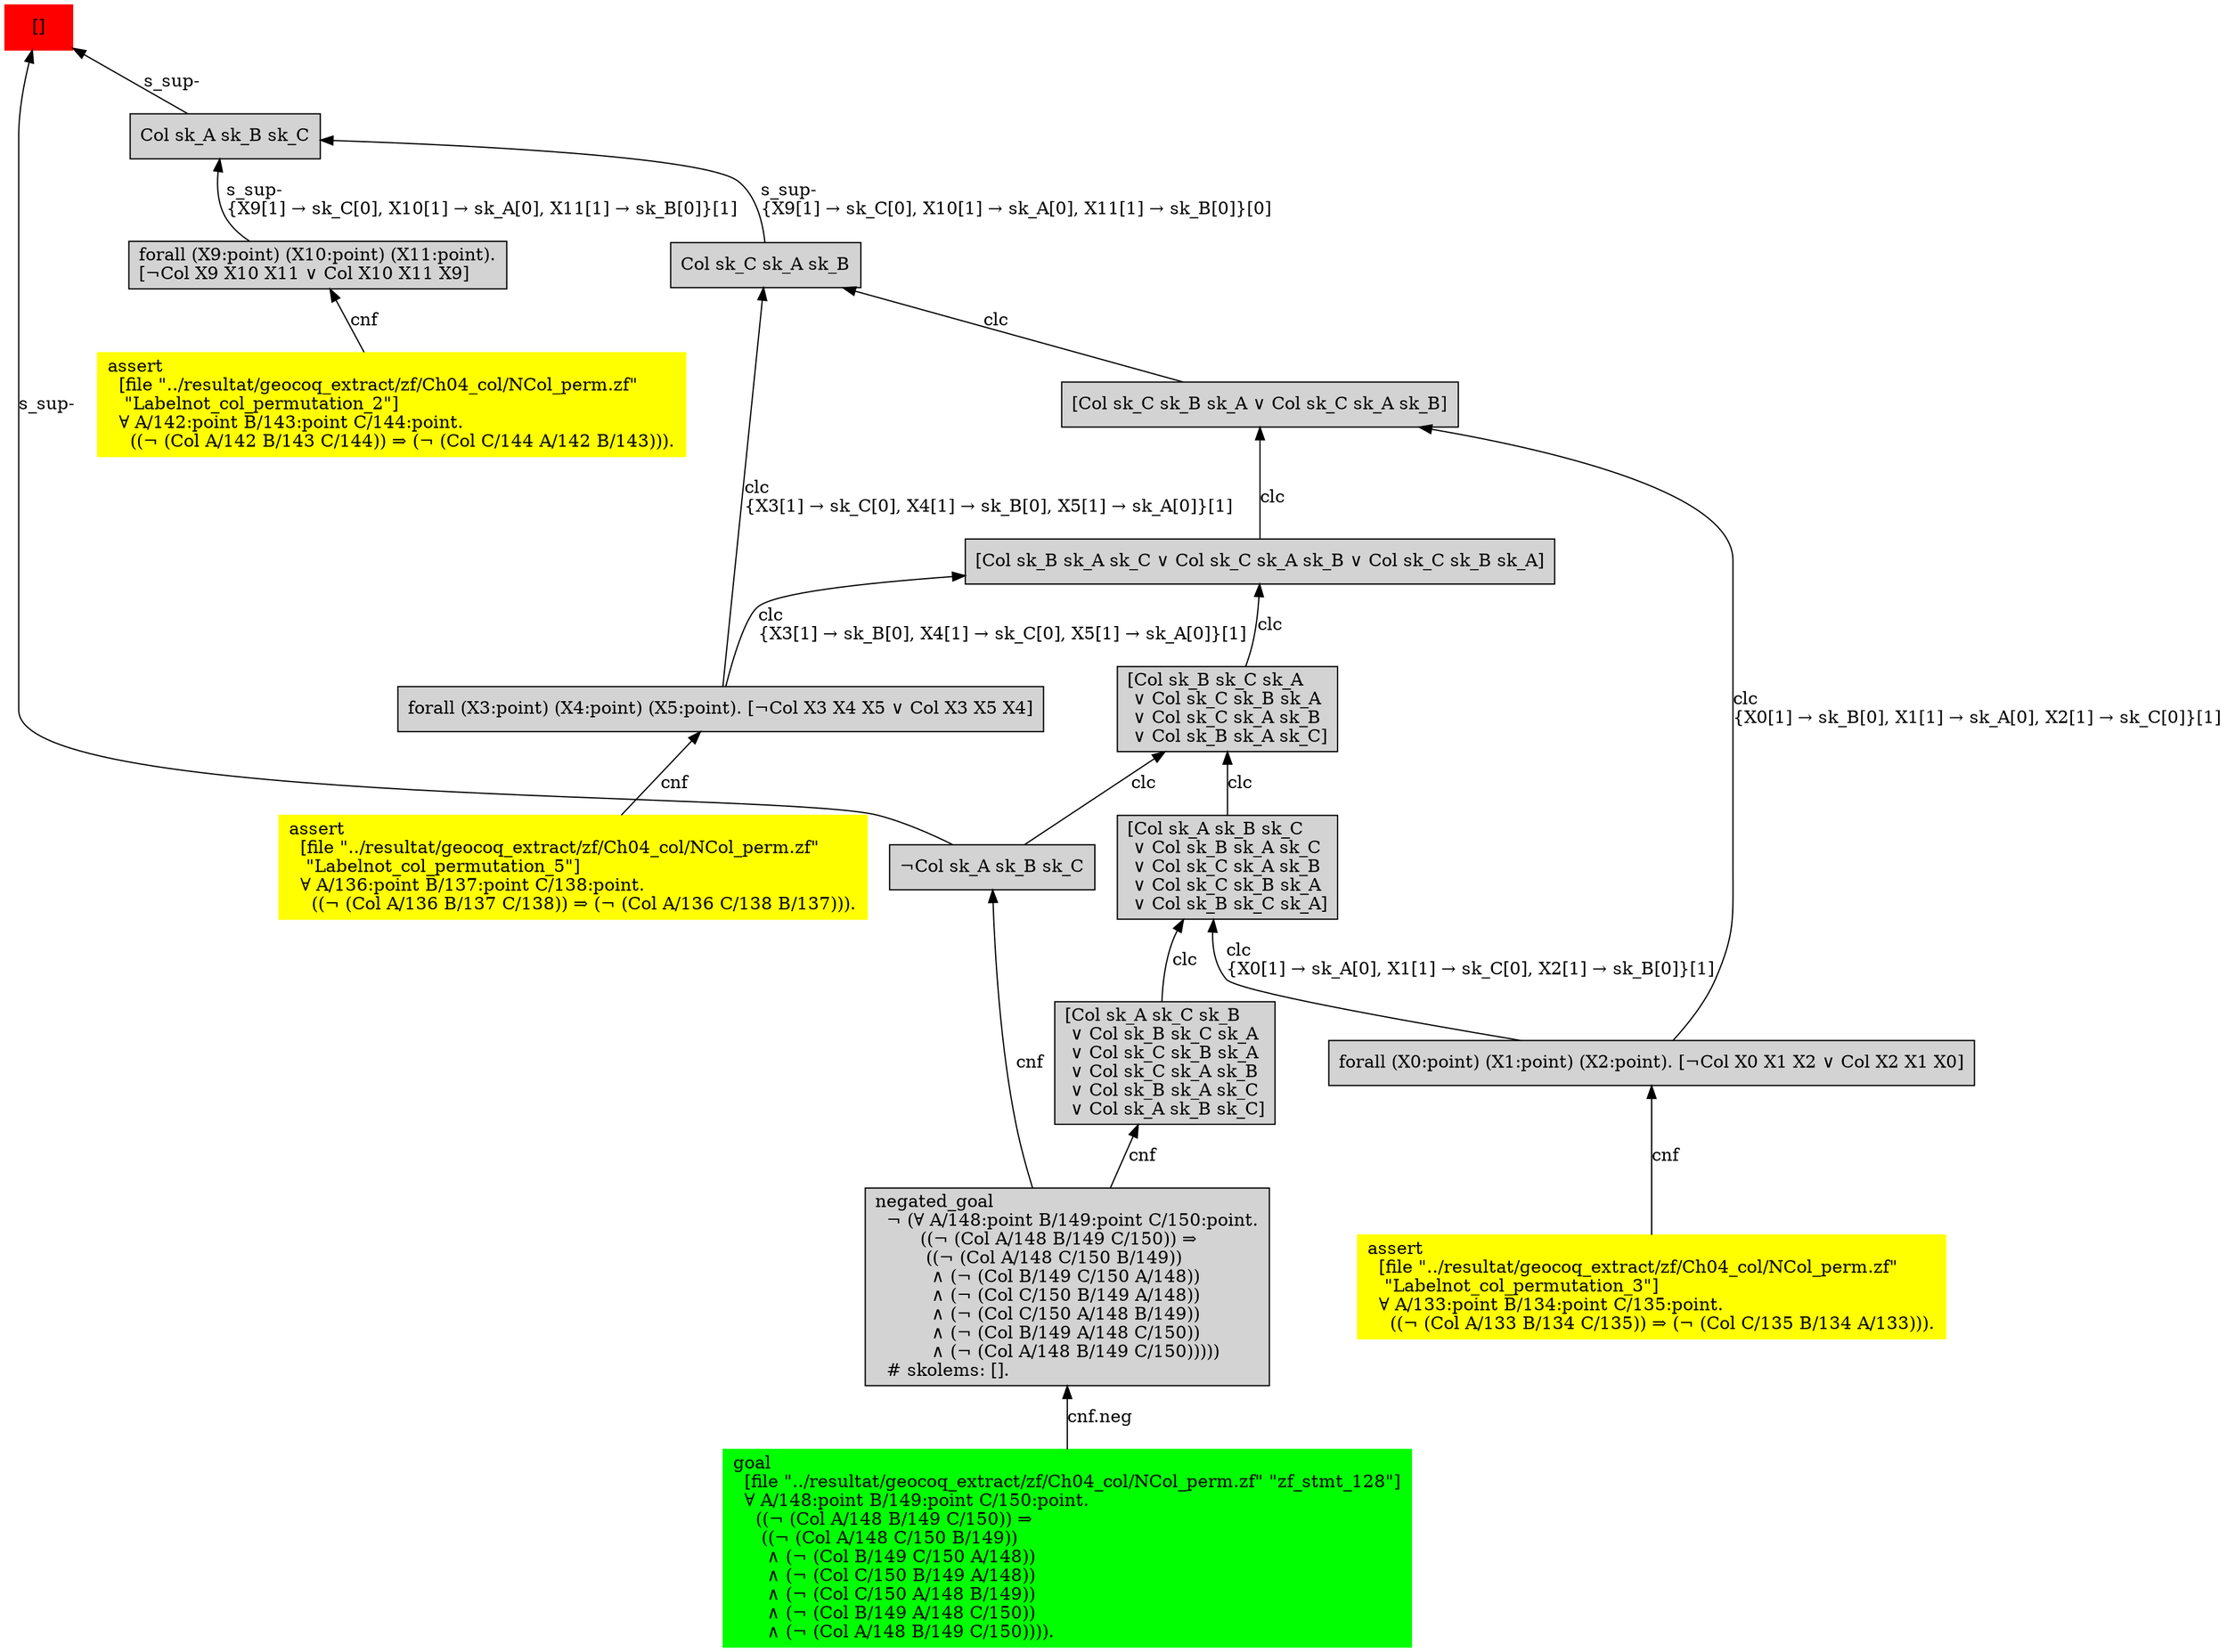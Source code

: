 digraph "unsat_graph" {
  vertex_0 [color=red, label="[]", shape=box, style=filled];
  vertex_0 -> vertex_1 [label="s_sup-\l", dir="back"];
  vertex_1 [shape=box, label="¬Col sk_A sk_B sk_C\l", style=filled];
  vertex_1 -> vertex_2 [label="cnf", dir="back"];
  vertex_2 [shape=box, label="negated_goal\l  ¬ (∀ A/148:point B/149:point C/150:point.\l        ((¬ (Col A/148 B/149 C/150)) ⇒\l         ((¬ (Col A/148 C/150 B/149))\l          ∧ (¬ (Col B/149 C/150 A/148))\l          ∧ (¬ (Col C/150 B/149 A/148))\l          ∧ (¬ (Col C/150 A/148 B/149))\l          ∧ (¬ (Col B/149 A/148 C/150))\l          ∧ (¬ (Col A/148 B/149 C/150)))))\l  # skolems: [].\l", style=filled];
  vertex_2 -> vertex_3 [label="cnf.neg", dir="back"];
  vertex_3 [color=green, shape=box, label="goal\l  [file \"../resultat/geocoq_extract/zf/Ch04_col/NCol_perm.zf\" \"zf_stmt_128\"]\l  ∀ A/148:point B/149:point C/150:point.\l    ((¬ (Col A/148 B/149 C/150)) ⇒\l     ((¬ (Col A/148 C/150 B/149))\l      ∧ (¬ (Col B/149 C/150 A/148))\l      ∧ (¬ (Col C/150 B/149 A/148))\l      ∧ (¬ (Col C/150 A/148 B/149))\l      ∧ (¬ (Col B/149 A/148 C/150))\l      ∧ (¬ (Col A/148 B/149 C/150)))).\l", style=filled];
  vertex_0 -> vertex_4 [label="s_sup-\l", dir="back"];
  vertex_4 [shape=box, label="Col sk_A sk_B sk_C\l", style=filled];
  vertex_4 -> vertex_5 [label="s_sup-\l\{X9[1] → sk_C[0], X10[1] → sk_A[0], X11[1] → sk_B[0]\}[1]\l", dir="back"];
  vertex_5 [shape=box, label="forall (X9:point) (X10:point) (X11:point).\l[¬Col X9 X10 X11 ∨ Col X10 X11 X9]\l", style=filled];
  vertex_5 -> vertex_6 [label="cnf", dir="back"];
  vertex_6 [color=yellow, shape=box, label="assert\l  [file \"../resultat/geocoq_extract/zf/Ch04_col/NCol_perm.zf\" \l   \"Labelnot_col_permutation_2\"]\l  ∀ A/142:point B/143:point C/144:point.\l    ((¬ (Col A/142 B/143 C/144)) ⇒ (¬ (Col C/144 A/142 B/143))).\l", style=filled];
  vertex_4 -> vertex_7 [label="s_sup-\l\{X9[1] → sk_C[0], X10[1] → sk_A[0], X11[1] → sk_B[0]\}[0]\l", dir="back"];
  vertex_7 [shape=box, label="Col sk_C sk_A sk_B\l", style=filled];
  vertex_7 -> vertex_8 [label="clc\l\{X3[1] → sk_C[0], X4[1] → sk_B[0], X5[1] → sk_A[0]\}[1]\l", dir="back"];
  vertex_8 [shape=box, label="forall (X3:point) (X4:point) (X5:point). [¬Col X3 X4 X5 ∨ Col X3 X5 X4]\l", style=filled];
  vertex_8 -> vertex_9 [label="cnf", dir="back"];
  vertex_9 [color=yellow, shape=box, label="assert\l  [file \"../resultat/geocoq_extract/zf/Ch04_col/NCol_perm.zf\" \l   \"Labelnot_col_permutation_5\"]\l  ∀ A/136:point B/137:point C/138:point.\l    ((¬ (Col A/136 B/137 C/138)) ⇒ (¬ (Col A/136 C/138 B/137))).\l", style=filled];
  vertex_7 -> vertex_10 [label="clc", dir="back"];
  vertex_10 [shape=box, label="[Col sk_C sk_B sk_A ∨ Col sk_C sk_A sk_B]\l", style=filled];
  vertex_10 -> vertex_11 [label="clc\l\{X0[1] → sk_B[0], X1[1] → sk_A[0], X2[1] → sk_C[0]\}[1]\l", dir="back"];
  vertex_11 [shape=box, label="forall (X0:point) (X1:point) (X2:point). [¬Col X0 X1 X2 ∨ Col X2 X1 X0]\l", style=filled];
  vertex_11 -> vertex_12 [label="cnf", dir="back"];
  vertex_12 [color=yellow, shape=box, label="assert\l  [file \"../resultat/geocoq_extract/zf/Ch04_col/NCol_perm.zf\" \l   \"Labelnot_col_permutation_3\"]\l  ∀ A/133:point B/134:point C/135:point.\l    ((¬ (Col A/133 B/134 C/135)) ⇒ (¬ (Col C/135 B/134 A/133))).\l", style=filled];
  vertex_10 -> vertex_13 [label="clc", dir="back"];
  vertex_13 [shape=box, label="[Col sk_B sk_A sk_C ∨ Col sk_C sk_A sk_B ∨ Col sk_C sk_B sk_A]\l", style=filled];
  vertex_13 -> vertex_8 [label="clc\l\{X3[1] → sk_B[0], X4[1] → sk_C[0], X5[1] → sk_A[0]\}[1]\l", dir="back"];
  vertex_13 -> vertex_14 [label="clc", dir="back"];
  vertex_14 [shape=box, label="[Col sk_B sk_C sk_A\l ∨ Col sk_C sk_B sk_A\l ∨ Col sk_C sk_A sk_B\l ∨ Col sk_B sk_A sk_C]\l", style=filled];
  vertex_14 -> vertex_1 [label="clc", dir="back"];
  vertex_14 -> vertex_15 [label="clc", dir="back"];
  vertex_15 [shape=box, label="[Col sk_A sk_B sk_C\l ∨ Col sk_B sk_A sk_C\l ∨ Col sk_C sk_A sk_B\l ∨ Col sk_C sk_B sk_A\l ∨ Col sk_B sk_C sk_A]\l", style=filled];
  vertex_15 -> vertex_11 [label="clc\l\{X0[1] → sk_A[0], X1[1] → sk_C[0], X2[1] → sk_B[0]\}[1]\l", dir="back"];
  vertex_15 -> vertex_16 [label="clc", dir="back"];
  vertex_16 [shape=box, label="[Col sk_A sk_C sk_B\l ∨ Col sk_B sk_C sk_A\l ∨ Col sk_C sk_B sk_A\l ∨ Col sk_C sk_A sk_B\l ∨ Col sk_B sk_A sk_C\l ∨ Col sk_A sk_B sk_C]\l", style=filled];
  vertex_16 -> vertex_2 [label="cnf", dir="back"];
  }



